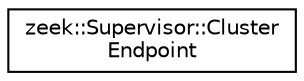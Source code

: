 digraph "Graphical Class Hierarchy"
{
 // LATEX_PDF_SIZE
  edge [fontname="Helvetica",fontsize="10",labelfontname="Helvetica",labelfontsize="10"];
  node [fontname="Helvetica",fontsize="10",shape=record];
  rankdir="LR";
  Node0 [label="zeek::Supervisor::Cluster\lEndpoint",height=0.2,width=0.4,color="black", fillcolor="white", style="filled",URL="$db/dcb/classzeek_1_1Supervisor.html#de/d12/structzeek_1_1Supervisor_1_1ClusterEndpoint",tooltip=" "];
}
